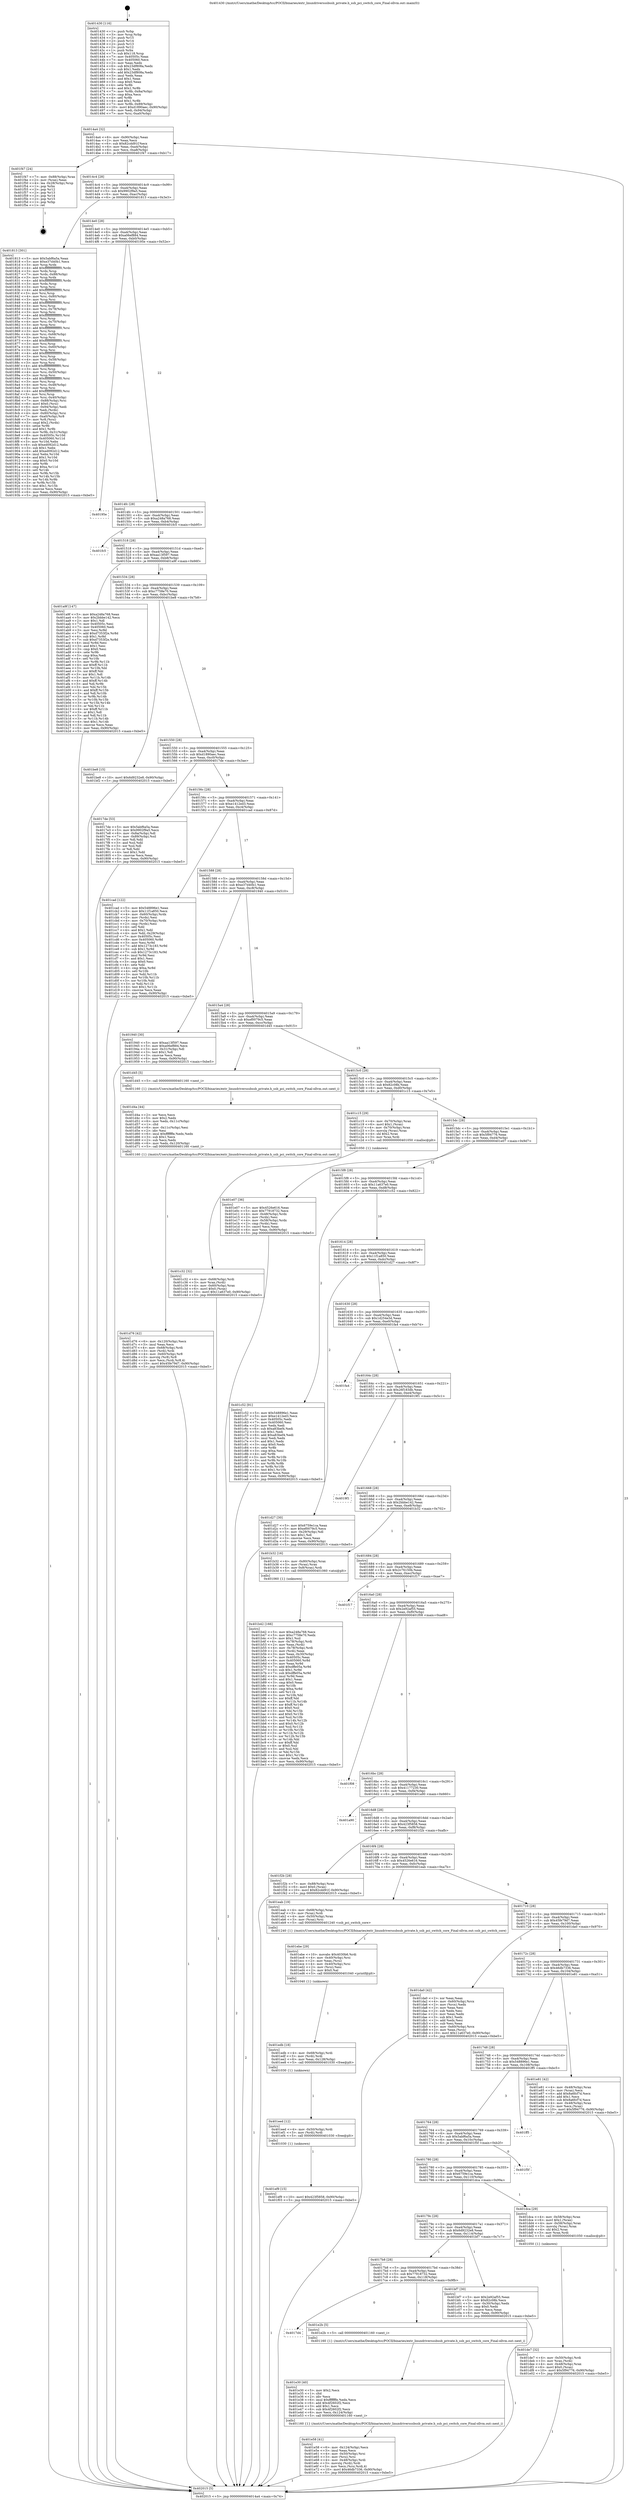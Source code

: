 digraph "0x401430" {
  label = "0x401430 (/mnt/c/Users/mathe/Desktop/tcc/POCII/binaries/extr_linuxdriversssbssb_private.h_ssb_pci_switch_core_Final-ollvm.out::main(0))"
  labelloc = "t"
  node[shape=record]

  Entry [label="",width=0.3,height=0.3,shape=circle,fillcolor=black,style=filled]
  "0x4014a4" [label="{
     0x4014a4 [32]\l
     | [instrs]\l
     &nbsp;&nbsp;0x4014a4 \<+6\>: mov -0x90(%rbp),%eax\l
     &nbsp;&nbsp;0x4014aa \<+2\>: mov %eax,%ecx\l
     &nbsp;&nbsp;0x4014ac \<+6\>: sub $0x82cdd91f,%ecx\l
     &nbsp;&nbsp;0x4014b2 \<+6\>: mov %eax,-0xa4(%rbp)\l
     &nbsp;&nbsp;0x4014b8 \<+6\>: mov %ecx,-0xa8(%rbp)\l
     &nbsp;&nbsp;0x4014be \<+6\>: je 0000000000401f47 \<main+0xb17\>\l
  }"]
  "0x401f47" [label="{
     0x401f47 [24]\l
     | [instrs]\l
     &nbsp;&nbsp;0x401f47 \<+7\>: mov -0x88(%rbp),%rax\l
     &nbsp;&nbsp;0x401f4e \<+2\>: mov (%rax),%eax\l
     &nbsp;&nbsp;0x401f50 \<+4\>: lea -0x28(%rbp),%rsp\l
     &nbsp;&nbsp;0x401f54 \<+1\>: pop %rbx\l
     &nbsp;&nbsp;0x401f55 \<+2\>: pop %r12\l
     &nbsp;&nbsp;0x401f57 \<+2\>: pop %r13\l
     &nbsp;&nbsp;0x401f59 \<+2\>: pop %r14\l
     &nbsp;&nbsp;0x401f5b \<+2\>: pop %r15\l
     &nbsp;&nbsp;0x401f5d \<+1\>: pop %rbp\l
     &nbsp;&nbsp;0x401f5e \<+1\>: ret\l
  }"]
  "0x4014c4" [label="{
     0x4014c4 [28]\l
     | [instrs]\l
     &nbsp;&nbsp;0x4014c4 \<+5\>: jmp 00000000004014c9 \<main+0x99\>\l
     &nbsp;&nbsp;0x4014c9 \<+6\>: mov -0xa4(%rbp),%eax\l
     &nbsp;&nbsp;0x4014cf \<+5\>: sub $0x9902f9a5,%eax\l
     &nbsp;&nbsp;0x4014d4 \<+6\>: mov %eax,-0xac(%rbp)\l
     &nbsp;&nbsp;0x4014da \<+6\>: je 0000000000401813 \<main+0x3e3\>\l
  }"]
  Exit [label="",width=0.3,height=0.3,shape=circle,fillcolor=black,style=filled,peripheries=2]
  "0x401813" [label="{
     0x401813 [301]\l
     | [instrs]\l
     &nbsp;&nbsp;0x401813 \<+5\>: mov $0x5abf6a5a,%eax\l
     &nbsp;&nbsp;0x401818 \<+5\>: mov $0xe37d40b1,%ecx\l
     &nbsp;&nbsp;0x40181d \<+3\>: mov %rsp,%rdx\l
     &nbsp;&nbsp;0x401820 \<+4\>: add $0xfffffffffffffff0,%rdx\l
     &nbsp;&nbsp;0x401824 \<+3\>: mov %rdx,%rsp\l
     &nbsp;&nbsp;0x401827 \<+7\>: mov %rdx,-0x88(%rbp)\l
     &nbsp;&nbsp;0x40182e \<+3\>: mov %rsp,%rdx\l
     &nbsp;&nbsp;0x401831 \<+4\>: add $0xfffffffffffffff0,%rdx\l
     &nbsp;&nbsp;0x401835 \<+3\>: mov %rdx,%rsp\l
     &nbsp;&nbsp;0x401838 \<+3\>: mov %rsp,%rsi\l
     &nbsp;&nbsp;0x40183b \<+4\>: add $0xfffffffffffffff0,%rsi\l
     &nbsp;&nbsp;0x40183f \<+3\>: mov %rsi,%rsp\l
     &nbsp;&nbsp;0x401842 \<+4\>: mov %rsi,-0x80(%rbp)\l
     &nbsp;&nbsp;0x401846 \<+3\>: mov %rsp,%rsi\l
     &nbsp;&nbsp;0x401849 \<+4\>: add $0xfffffffffffffff0,%rsi\l
     &nbsp;&nbsp;0x40184d \<+3\>: mov %rsi,%rsp\l
     &nbsp;&nbsp;0x401850 \<+4\>: mov %rsi,-0x78(%rbp)\l
     &nbsp;&nbsp;0x401854 \<+3\>: mov %rsp,%rsi\l
     &nbsp;&nbsp;0x401857 \<+4\>: add $0xfffffffffffffff0,%rsi\l
     &nbsp;&nbsp;0x40185b \<+3\>: mov %rsi,%rsp\l
     &nbsp;&nbsp;0x40185e \<+4\>: mov %rsi,-0x70(%rbp)\l
     &nbsp;&nbsp;0x401862 \<+3\>: mov %rsp,%rsi\l
     &nbsp;&nbsp;0x401865 \<+4\>: add $0xfffffffffffffff0,%rsi\l
     &nbsp;&nbsp;0x401869 \<+3\>: mov %rsi,%rsp\l
     &nbsp;&nbsp;0x40186c \<+4\>: mov %rsi,-0x68(%rbp)\l
     &nbsp;&nbsp;0x401870 \<+3\>: mov %rsp,%rsi\l
     &nbsp;&nbsp;0x401873 \<+4\>: add $0xfffffffffffffff0,%rsi\l
     &nbsp;&nbsp;0x401877 \<+3\>: mov %rsi,%rsp\l
     &nbsp;&nbsp;0x40187a \<+4\>: mov %rsi,-0x60(%rbp)\l
     &nbsp;&nbsp;0x40187e \<+3\>: mov %rsp,%rsi\l
     &nbsp;&nbsp;0x401881 \<+4\>: add $0xfffffffffffffff0,%rsi\l
     &nbsp;&nbsp;0x401885 \<+3\>: mov %rsi,%rsp\l
     &nbsp;&nbsp;0x401888 \<+4\>: mov %rsi,-0x58(%rbp)\l
     &nbsp;&nbsp;0x40188c \<+3\>: mov %rsp,%rsi\l
     &nbsp;&nbsp;0x40188f \<+4\>: add $0xfffffffffffffff0,%rsi\l
     &nbsp;&nbsp;0x401893 \<+3\>: mov %rsi,%rsp\l
     &nbsp;&nbsp;0x401896 \<+4\>: mov %rsi,-0x50(%rbp)\l
     &nbsp;&nbsp;0x40189a \<+3\>: mov %rsp,%rsi\l
     &nbsp;&nbsp;0x40189d \<+4\>: add $0xfffffffffffffff0,%rsi\l
     &nbsp;&nbsp;0x4018a1 \<+3\>: mov %rsi,%rsp\l
     &nbsp;&nbsp;0x4018a4 \<+4\>: mov %rsi,-0x48(%rbp)\l
     &nbsp;&nbsp;0x4018a8 \<+3\>: mov %rsp,%rsi\l
     &nbsp;&nbsp;0x4018ab \<+4\>: add $0xfffffffffffffff0,%rsi\l
     &nbsp;&nbsp;0x4018af \<+3\>: mov %rsi,%rsp\l
     &nbsp;&nbsp;0x4018b2 \<+4\>: mov %rsi,-0x40(%rbp)\l
     &nbsp;&nbsp;0x4018b6 \<+7\>: mov -0x88(%rbp),%rsi\l
     &nbsp;&nbsp;0x4018bd \<+6\>: movl $0x0,(%rsi)\l
     &nbsp;&nbsp;0x4018c3 \<+6\>: mov -0x94(%rbp),%edi\l
     &nbsp;&nbsp;0x4018c9 \<+2\>: mov %edi,(%rdx)\l
     &nbsp;&nbsp;0x4018cb \<+4\>: mov -0x80(%rbp),%rsi\l
     &nbsp;&nbsp;0x4018cf \<+7\>: mov -0xa0(%rbp),%r8\l
     &nbsp;&nbsp;0x4018d6 \<+3\>: mov %r8,(%rsi)\l
     &nbsp;&nbsp;0x4018d9 \<+3\>: cmpl $0x2,(%rdx)\l
     &nbsp;&nbsp;0x4018dc \<+4\>: setne %r9b\l
     &nbsp;&nbsp;0x4018e0 \<+4\>: and $0x1,%r9b\l
     &nbsp;&nbsp;0x4018e4 \<+4\>: mov %r9b,-0x31(%rbp)\l
     &nbsp;&nbsp;0x4018e8 \<+8\>: mov 0x40505c,%r10d\l
     &nbsp;&nbsp;0x4018f0 \<+8\>: mov 0x405060,%r11d\l
     &nbsp;&nbsp;0x4018f8 \<+3\>: mov %r10d,%ebx\l
     &nbsp;&nbsp;0x4018fb \<+6\>: sub $0xed092d12,%ebx\l
     &nbsp;&nbsp;0x401901 \<+3\>: sub $0x1,%ebx\l
     &nbsp;&nbsp;0x401904 \<+6\>: add $0xed092d12,%ebx\l
     &nbsp;&nbsp;0x40190a \<+4\>: imul %ebx,%r10d\l
     &nbsp;&nbsp;0x40190e \<+4\>: and $0x1,%r10d\l
     &nbsp;&nbsp;0x401912 \<+4\>: cmp $0x0,%r10d\l
     &nbsp;&nbsp;0x401916 \<+4\>: sete %r9b\l
     &nbsp;&nbsp;0x40191a \<+4\>: cmp $0xa,%r11d\l
     &nbsp;&nbsp;0x40191e \<+4\>: setl %r14b\l
     &nbsp;&nbsp;0x401922 \<+3\>: mov %r9b,%r15b\l
     &nbsp;&nbsp;0x401925 \<+3\>: and %r14b,%r15b\l
     &nbsp;&nbsp;0x401928 \<+3\>: xor %r14b,%r9b\l
     &nbsp;&nbsp;0x40192b \<+3\>: or %r9b,%r15b\l
     &nbsp;&nbsp;0x40192e \<+4\>: test $0x1,%r15b\l
     &nbsp;&nbsp;0x401932 \<+3\>: cmovne %ecx,%eax\l
     &nbsp;&nbsp;0x401935 \<+6\>: mov %eax,-0x90(%rbp)\l
     &nbsp;&nbsp;0x40193b \<+5\>: jmp 0000000000402015 \<main+0xbe5\>\l
  }"]
  "0x4014e0" [label="{
     0x4014e0 [28]\l
     | [instrs]\l
     &nbsp;&nbsp;0x4014e0 \<+5\>: jmp 00000000004014e5 \<main+0xb5\>\l
     &nbsp;&nbsp;0x4014e5 \<+6\>: mov -0xa4(%rbp),%eax\l
     &nbsp;&nbsp;0x4014eb \<+5\>: sub $0xa06ef884,%eax\l
     &nbsp;&nbsp;0x4014f0 \<+6\>: mov %eax,-0xb0(%rbp)\l
     &nbsp;&nbsp;0x4014f6 \<+6\>: je 000000000040195e \<main+0x52e\>\l
  }"]
  "0x401ef9" [label="{
     0x401ef9 [15]\l
     | [instrs]\l
     &nbsp;&nbsp;0x401ef9 \<+10\>: movl $0x423f5858,-0x90(%rbp)\l
     &nbsp;&nbsp;0x401f03 \<+5\>: jmp 0000000000402015 \<main+0xbe5\>\l
  }"]
  "0x40195e" [label="{
     0x40195e\l
  }", style=dashed]
  "0x4014fc" [label="{
     0x4014fc [28]\l
     | [instrs]\l
     &nbsp;&nbsp;0x4014fc \<+5\>: jmp 0000000000401501 \<main+0xd1\>\l
     &nbsp;&nbsp;0x401501 \<+6\>: mov -0xa4(%rbp),%eax\l
     &nbsp;&nbsp;0x401507 \<+5\>: sub $0xa248a768,%eax\l
     &nbsp;&nbsp;0x40150c \<+6\>: mov %eax,-0xb4(%rbp)\l
     &nbsp;&nbsp;0x401512 \<+6\>: je 0000000000401fc5 \<main+0xb95\>\l
  }"]
  "0x401eed" [label="{
     0x401eed [12]\l
     | [instrs]\l
     &nbsp;&nbsp;0x401eed \<+4\>: mov -0x50(%rbp),%rdi\l
     &nbsp;&nbsp;0x401ef1 \<+3\>: mov (%rdi),%rdi\l
     &nbsp;&nbsp;0x401ef4 \<+5\>: call 0000000000401030 \<free@plt\>\l
     | [calls]\l
     &nbsp;&nbsp;0x401030 \{1\} (unknown)\l
  }"]
  "0x401fc5" [label="{
     0x401fc5\l
  }", style=dashed]
  "0x401518" [label="{
     0x401518 [28]\l
     | [instrs]\l
     &nbsp;&nbsp;0x401518 \<+5\>: jmp 000000000040151d \<main+0xed\>\l
     &nbsp;&nbsp;0x40151d \<+6\>: mov -0xa4(%rbp),%eax\l
     &nbsp;&nbsp;0x401523 \<+5\>: sub $0xaa13f597,%eax\l
     &nbsp;&nbsp;0x401528 \<+6\>: mov %eax,-0xb8(%rbp)\l
     &nbsp;&nbsp;0x40152e \<+6\>: je 0000000000401a9f \<main+0x66f\>\l
  }"]
  "0x401edb" [label="{
     0x401edb [18]\l
     | [instrs]\l
     &nbsp;&nbsp;0x401edb \<+4\>: mov -0x68(%rbp),%rdi\l
     &nbsp;&nbsp;0x401edf \<+3\>: mov (%rdi),%rdi\l
     &nbsp;&nbsp;0x401ee2 \<+6\>: mov %eax,-0x128(%rbp)\l
     &nbsp;&nbsp;0x401ee8 \<+5\>: call 0000000000401030 \<free@plt\>\l
     | [calls]\l
     &nbsp;&nbsp;0x401030 \{1\} (unknown)\l
  }"]
  "0x401a9f" [label="{
     0x401a9f [147]\l
     | [instrs]\l
     &nbsp;&nbsp;0x401a9f \<+5\>: mov $0xa248a768,%eax\l
     &nbsp;&nbsp;0x401aa4 \<+5\>: mov $0x2bbbe142,%ecx\l
     &nbsp;&nbsp;0x401aa9 \<+2\>: mov $0x1,%dl\l
     &nbsp;&nbsp;0x401aab \<+7\>: mov 0x40505c,%esi\l
     &nbsp;&nbsp;0x401ab2 \<+7\>: mov 0x405060,%edi\l
     &nbsp;&nbsp;0x401ab9 \<+3\>: mov %esi,%r8d\l
     &nbsp;&nbsp;0x401abc \<+7\>: add $0xd7353f2e,%r8d\l
     &nbsp;&nbsp;0x401ac3 \<+4\>: sub $0x1,%r8d\l
     &nbsp;&nbsp;0x401ac7 \<+7\>: sub $0xd7353f2e,%r8d\l
     &nbsp;&nbsp;0x401ace \<+4\>: imul %r8d,%esi\l
     &nbsp;&nbsp;0x401ad2 \<+3\>: and $0x1,%esi\l
     &nbsp;&nbsp;0x401ad5 \<+3\>: cmp $0x0,%esi\l
     &nbsp;&nbsp;0x401ad8 \<+4\>: sete %r9b\l
     &nbsp;&nbsp;0x401adc \<+3\>: cmp $0xa,%edi\l
     &nbsp;&nbsp;0x401adf \<+4\>: setl %r10b\l
     &nbsp;&nbsp;0x401ae3 \<+3\>: mov %r9b,%r11b\l
     &nbsp;&nbsp;0x401ae6 \<+4\>: xor $0xff,%r11b\l
     &nbsp;&nbsp;0x401aea \<+3\>: mov %r10b,%bl\l
     &nbsp;&nbsp;0x401aed \<+3\>: xor $0xff,%bl\l
     &nbsp;&nbsp;0x401af0 \<+3\>: xor $0x1,%dl\l
     &nbsp;&nbsp;0x401af3 \<+3\>: mov %r11b,%r14b\l
     &nbsp;&nbsp;0x401af6 \<+4\>: and $0xff,%r14b\l
     &nbsp;&nbsp;0x401afa \<+3\>: and %dl,%r9b\l
     &nbsp;&nbsp;0x401afd \<+3\>: mov %bl,%r15b\l
     &nbsp;&nbsp;0x401b00 \<+4\>: and $0xff,%r15b\l
     &nbsp;&nbsp;0x401b04 \<+3\>: and %dl,%r10b\l
     &nbsp;&nbsp;0x401b07 \<+3\>: or %r9b,%r14b\l
     &nbsp;&nbsp;0x401b0a \<+3\>: or %r10b,%r15b\l
     &nbsp;&nbsp;0x401b0d \<+3\>: xor %r15b,%r14b\l
     &nbsp;&nbsp;0x401b10 \<+3\>: or %bl,%r11b\l
     &nbsp;&nbsp;0x401b13 \<+4\>: xor $0xff,%r11b\l
     &nbsp;&nbsp;0x401b17 \<+3\>: or $0x1,%dl\l
     &nbsp;&nbsp;0x401b1a \<+3\>: and %dl,%r11b\l
     &nbsp;&nbsp;0x401b1d \<+3\>: or %r11b,%r14b\l
     &nbsp;&nbsp;0x401b20 \<+4\>: test $0x1,%r14b\l
     &nbsp;&nbsp;0x401b24 \<+3\>: cmovne %ecx,%eax\l
     &nbsp;&nbsp;0x401b27 \<+6\>: mov %eax,-0x90(%rbp)\l
     &nbsp;&nbsp;0x401b2d \<+5\>: jmp 0000000000402015 \<main+0xbe5\>\l
  }"]
  "0x401534" [label="{
     0x401534 [28]\l
     | [instrs]\l
     &nbsp;&nbsp;0x401534 \<+5\>: jmp 0000000000401539 \<main+0x109\>\l
     &nbsp;&nbsp;0x401539 \<+6\>: mov -0xa4(%rbp),%eax\l
     &nbsp;&nbsp;0x40153f \<+5\>: sub $0xc7758e70,%eax\l
     &nbsp;&nbsp;0x401544 \<+6\>: mov %eax,-0xbc(%rbp)\l
     &nbsp;&nbsp;0x40154a \<+6\>: je 0000000000401be8 \<main+0x7b8\>\l
  }"]
  "0x401ebe" [label="{
     0x401ebe [29]\l
     | [instrs]\l
     &nbsp;&nbsp;0x401ebe \<+10\>: movabs $0x4030b6,%rdi\l
     &nbsp;&nbsp;0x401ec8 \<+4\>: mov -0x40(%rbp),%rsi\l
     &nbsp;&nbsp;0x401ecc \<+2\>: mov %eax,(%rsi)\l
     &nbsp;&nbsp;0x401ece \<+4\>: mov -0x40(%rbp),%rsi\l
     &nbsp;&nbsp;0x401ed2 \<+2\>: mov (%rsi),%esi\l
     &nbsp;&nbsp;0x401ed4 \<+2\>: mov $0x0,%al\l
     &nbsp;&nbsp;0x401ed6 \<+5\>: call 0000000000401040 \<printf@plt\>\l
     | [calls]\l
     &nbsp;&nbsp;0x401040 \{1\} (unknown)\l
  }"]
  "0x401be8" [label="{
     0x401be8 [15]\l
     | [instrs]\l
     &nbsp;&nbsp;0x401be8 \<+10\>: movl $0x6d9232e8,-0x90(%rbp)\l
     &nbsp;&nbsp;0x401bf2 \<+5\>: jmp 0000000000402015 \<main+0xbe5\>\l
  }"]
  "0x401550" [label="{
     0x401550 [28]\l
     | [instrs]\l
     &nbsp;&nbsp;0x401550 \<+5\>: jmp 0000000000401555 \<main+0x125\>\l
     &nbsp;&nbsp;0x401555 \<+6\>: mov -0xa4(%rbp),%eax\l
     &nbsp;&nbsp;0x40155b \<+5\>: sub $0xd1890aec,%eax\l
     &nbsp;&nbsp;0x401560 \<+6\>: mov %eax,-0xc0(%rbp)\l
     &nbsp;&nbsp;0x401566 \<+6\>: je 00000000004017de \<main+0x3ae\>\l
  }"]
  "0x401e58" [label="{
     0x401e58 [41]\l
     | [instrs]\l
     &nbsp;&nbsp;0x401e58 \<+6\>: mov -0x124(%rbp),%ecx\l
     &nbsp;&nbsp;0x401e5e \<+3\>: imul %eax,%ecx\l
     &nbsp;&nbsp;0x401e61 \<+4\>: mov -0x50(%rbp),%rsi\l
     &nbsp;&nbsp;0x401e65 \<+3\>: mov (%rsi),%rsi\l
     &nbsp;&nbsp;0x401e68 \<+4\>: mov -0x48(%rbp),%rdi\l
     &nbsp;&nbsp;0x401e6c \<+3\>: movslq (%rdi),%rdi\l
     &nbsp;&nbsp;0x401e6f \<+3\>: mov %ecx,(%rsi,%rdi,4)\l
     &nbsp;&nbsp;0x401e72 \<+10\>: movl $0x46db7336,-0x90(%rbp)\l
     &nbsp;&nbsp;0x401e7c \<+5\>: jmp 0000000000402015 \<main+0xbe5\>\l
  }"]
  "0x4017de" [label="{
     0x4017de [53]\l
     | [instrs]\l
     &nbsp;&nbsp;0x4017de \<+5\>: mov $0x5abf6a5a,%eax\l
     &nbsp;&nbsp;0x4017e3 \<+5\>: mov $0x9902f9a5,%ecx\l
     &nbsp;&nbsp;0x4017e8 \<+6\>: mov -0x8a(%rbp),%dl\l
     &nbsp;&nbsp;0x4017ee \<+7\>: mov -0x89(%rbp),%sil\l
     &nbsp;&nbsp;0x4017f5 \<+3\>: mov %dl,%dil\l
     &nbsp;&nbsp;0x4017f8 \<+3\>: and %sil,%dil\l
     &nbsp;&nbsp;0x4017fb \<+3\>: xor %sil,%dl\l
     &nbsp;&nbsp;0x4017fe \<+3\>: or %dl,%dil\l
     &nbsp;&nbsp;0x401801 \<+4\>: test $0x1,%dil\l
     &nbsp;&nbsp;0x401805 \<+3\>: cmovne %ecx,%eax\l
     &nbsp;&nbsp;0x401808 \<+6\>: mov %eax,-0x90(%rbp)\l
     &nbsp;&nbsp;0x40180e \<+5\>: jmp 0000000000402015 \<main+0xbe5\>\l
  }"]
  "0x40156c" [label="{
     0x40156c [28]\l
     | [instrs]\l
     &nbsp;&nbsp;0x40156c \<+5\>: jmp 0000000000401571 \<main+0x141\>\l
     &nbsp;&nbsp;0x401571 \<+6\>: mov -0xa4(%rbp),%eax\l
     &nbsp;&nbsp;0x401577 \<+5\>: sub $0xe1412ed3,%eax\l
     &nbsp;&nbsp;0x40157c \<+6\>: mov %eax,-0xc4(%rbp)\l
     &nbsp;&nbsp;0x401582 \<+6\>: je 0000000000401cad \<main+0x87d\>\l
  }"]
  "0x402015" [label="{
     0x402015 [5]\l
     | [instrs]\l
     &nbsp;&nbsp;0x402015 \<+5\>: jmp 00000000004014a4 \<main+0x74\>\l
  }"]
  "0x401430" [label="{
     0x401430 [116]\l
     | [instrs]\l
     &nbsp;&nbsp;0x401430 \<+1\>: push %rbp\l
     &nbsp;&nbsp;0x401431 \<+3\>: mov %rsp,%rbp\l
     &nbsp;&nbsp;0x401434 \<+2\>: push %r15\l
     &nbsp;&nbsp;0x401436 \<+2\>: push %r14\l
     &nbsp;&nbsp;0x401438 \<+2\>: push %r13\l
     &nbsp;&nbsp;0x40143a \<+2\>: push %r12\l
     &nbsp;&nbsp;0x40143c \<+1\>: push %rbx\l
     &nbsp;&nbsp;0x40143d \<+7\>: sub $0x118,%rsp\l
     &nbsp;&nbsp;0x401444 \<+7\>: mov 0x40505c,%eax\l
     &nbsp;&nbsp;0x40144b \<+7\>: mov 0x405060,%ecx\l
     &nbsp;&nbsp;0x401452 \<+2\>: mov %eax,%edx\l
     &nbsp;&nbsp;0x401454 \<+6\>: sub $0x23df808a,%edx\l
     &nbsp;&nbsp;0x40145a \<+3\>: sub $0x1,%edx\l
     &nbsp;&nbsp;0x40145d \<+6\>: add $0x23df808a,%edx\l
     &nbsp;&nbsp;0x401463 \<+3\>: imul %edx,%eax\l
     &nbsp;&nbsp;0x401466 \<+3\>: and $0x1,%eax\l
     &nbsp;&nbsp;0x401469 \<+3\>: cmp $0x0,%eax\l
     &nbsp;&nbsp;0x40146c \<+4\>: sete %r8b\l
     &nbsp;&nbsp;0x401470 \<+4\>: and $0x1,%r8b\l
     &nbsp;&nbsp;0x401474 \<+7\>: mov %r8b,-0x8a(%rbp)\l
     &nbsp;&nbsp;0x40147b \<+3\>: cmp $0xa,%ecx\l
     &nbsp;&nbsp;0x40147e \<+4\>: setl %r8b\l
     &nbsp;&nbsp;0x401482 \<+4\>: and $0x1,%r8b\l
     &nbsp;&nbsp;0x401486 \<+7\>: mov %r8b,-0x89(%rbp)\l
     &nbsp;&nbsp;0x40148d \<+10\>: movl $0xd1890aec,-0x90(%rbp)\l
     &nbsp;&nbsp;0x401497 \<+6\>: mov %edi,-0x94(%rbp)\l
     &nbsp;&nbsp;0x40149d \<+7\>: mov %rsi,-0xa0(%rbp)\l
  }"]
  "0x401e30" [label="{
     0x401e30 [40]\l
     | [instrs]\l
     &nbsp;&nbsp;0x401e30 \<+5\>: mov $0x2,%ecx\l
     &nbsp;&nbsp;0x401e35 \<+1\>: cltd\l
     &nbsp;&nbsp;0x401e36 \<+2\>: idiv %ecx\l
     &nbsp;&nbsp;0x401e38 \<+6\>: imul $0xfffffffe,%edx,%ecx\l
     &nbsp;&nbsp;0x401e3e \<+6\>: add $0x4f2602f2,%ecx\l
     &nbsp;&nbsp;0x401e44 \<+3\>: add $0x1,%ecx\l
     &nbsp;&nbsp;0x401e47 \<+6\>: sub $0x4f2602f2,%ecx\l
     &nbsp;&nbsp;0x401e4d \<+6\>: mov %ecx,-0x124(%rbp)\l
     &nbsp;&nbsp;0x401e53 \<+5\>: call 0000000000401160 \<next_i\>\l
     | [calls]\l
     &nbsp;&nbsp;0x401160 \{1\} (/mnt/c/Users/mathe/Desktop/tcc/POCII/binaries/extr_linuxdriversssbssb_private.h_ssb_pci_switch_core_Final-ollvm.out::next_i)\l
  }"]
  "0x4017d4" [label="{
     0x4017d4\l
  }", style=dashed]
  "0x401cad" [label="{
     0x401cad [122]\l
     | [instrs]\l
     &nbsp;&nbsp;0x401cad \<+5\>: mov $0x548896e1,%eax\l
     &nbsp;&nbsp;0x401cb2 \<+5\>: mov $0x11f1a850,%ecx\l
     &nbsp;&nbsp;0x401cb7 \<+4\>: mov -0x60(%rbp),%rdx\l
     &nbsp;&nbsp;0x401cbb \<+2\>: mov (%rdx),%esi\l
     &nbsp;&nbsp;0x401cbd \<+4\>: mov -0x70(%rbp),%rdx\l
     &nbsp;&nbsp;0x401cc1 \<+2\>: cmp (%rdx),%esi\l
     &nbsp;&nbsp;0x401cc3 \<+4\>: setl %dil\l
     &nbsp;&nbsp;0x401cc7 \<+4\>: and $0x1,%dil\l
     &nbsp;&nbsp;0x401ccb \<+4\>: mov %dil,-0x29(%rbp)\l
     &nbsp;&nbsp;0x401ccf \<+7\>: mov 0x40505c,%esi\l
     &nbsp;&nbsp;0x401cd6 \<+8\>: mov 0x405060,%r8d\l
     &nbsp;&nbsp;0x401cde \<+3\>: mov %esi,%r9d\l
     &nbsp;&nbsp;0x401ce1 \<+7\>: add $0x1273c183,%r9d\l
     &nbsp;&nbsp;0x401ce8 \<+4\>: sub $0x1,%r9d\l
     &nbsp;&nbsp;0x401cec \<+7\>: sub $0x1273c183,%r9d\l
     &nbsp;&nbsp;0x401cf3 \<+4\>: imul %r9d,%esi\l
     &nbsp;&nbsp;0x401cf7 \<+3\>: and $0x1,%esi\l
     &nbsp;&nbsp;0x401cfa \<+3\>: cmp $0x0,%esi\l
     &nbsp;&nbsp;0x401cfd \<+4\>: sete %dil\l
     &nbsp;&nbsp;0x401d01 \<+4\>: cmp $0xa,%r8d\l
     &nbsp;&nbsp;0x401d05 \<+4\>: setl %r10b\l
     &nbsp;&nbsp;0x401d09 \<+3\>: mov %dil,%r11b\l
     &nbsp;&nbsp;0x401d0c \<+3\>: and %r10b,%r11b\l
     &nbsp;&nbsp;0x401d0f \<+3\>: xor %r10b,%dil\l
     &nbsp;&nbsp;0x401d12 \<+3\>: or %dil,%r11b\l
     &nbsp;&nbsp;0x401d15 \<+4\>: test $0x1,%r11b\l
     &nbsp;&nbsp;0x401d19 \<+3\>: cmovne %ecx,%eax\l
     &nbsp;&nbsp;0x401d1c \<+6\>: mov %eax,-0x90(%rbp)\l
     &nbsp;&nbsp;0x401d22 \<+5\>: jmp 0000000000402015 \<main+0xbe5\>\l
  }"]
  "0x401588" [label="{
     0x401588 [28]\l
     | [instrs]\l
     &nbsp;&nbsp;0x401588 \<+5\>: jmp 000000000040158d \<main+0x15d\>\l
     &nbsp;&nbsp;0x40158d \<+6\>: mov -0xa4(%rbp),%eax\l
     &nbsp;&nbsp;0x401593 \<+5\>: sub $0xe37d40b1,%eax\l
     &nbsp;&nbsp;0x401598 \<+6\>: mov %eax,-0xc8(%rbp)\l
     &nbsp;&nbsp;0x40159e \<+6\>: je 0000000000401940 \<main+0x510\>\l
  }"]
  "0x401e2b" [label="{
     0x401e2b [5]\l
     | [instrs]\l
     &nbsp;&nbsp;0x401e2b \<+5\>: call 0000000000401160 \<next_i\>\l
     | [calls]\l
     &nbsp;&nbsp;0x401160 \{1\} (/mnt/c/Users/mathe/Desktop/tcc/POCII/binaries/extr_linuxdriversssbssb_private.h_ssb_pci_switch_core_Final-ollvm.out::next_i)\l
  }"]
  "0x401940" [label="{
     0x401940 [30]\l
     | [instrs]\l
     &nbsp;&nbsp;0x401940 \<+5\>: mov $0xaa13f597,%eax\l
     &nbsp;&nbsp;0x401945 \<+5\>: mov $0xa06ef884,%ecx\l
     &nbsp;&nbsp;0x40194a \<+3\>: mov -0x31(%rbp),%dl\l
     &nbsp;&nbsp;0x40194d \<+3\>: test $0x1,%dl\l
     &nbsp;&nbsp;0x401950 \<+3\>: cmovne %ecx,%eax\l
     &nbsp;&nbsp;0x401953 \<+6\>: mov %eax,-0x90(%rbp)\l
     &nbsp;&nbsp;0x401959 \<+5\>: jmp 0000000000402015 \<main+0xbe5\>\l
  }"]
  "0x4015a4" [label="{
     0x4015a4 [28]\l
     | [instrs]\l
     &nbsp;&nbsp;0x4015a4 \<+5\>: jmp 00000000004015a9 \<main+0x179\>\l
     &nbsp;&nbsp;0x4015a9 \<+6\>: mov -0xa4(%rbp),%eax\l
     &nbsp;&nbsp;0x4015af \<+5\>: sub $0xef0079c5,%eax\l
     &nbsp;&nbsp;0x4015b4 \<+6\>: mov %eax,-0xcc(%rbp)\l
     &nbsp;&nbsp;0x4015ba \<+6\>: je 0000000000401d45 \<main+0x915\>\l
  }"]
  "0x401de7" [label="{
     0x401de7 [32]\l
     | [instrs]\l
     &nbsp;&nbsp;0x401de7 \<+4\>: mov -0x50(%rbp),%rdi\l
     &nbsp;&nbsp;0x401deb \<+3\>: mov %rax,(%rdi)\l
     &nbsp;&nbsp;0x401dee \<+4\>: mov -0x48(%rbp),%rax\l
     &nbsp;&nbsp;0x401df2 \<+6\>: movl $0x0,(%rax)\l
     &nbsp;&nbsp;0x401df8 \<+10\>: movl $0x5f94776,-0x90(%rbp)\l
     &nbsp;&nbsp;0x401e02 \<+5\>: jmp 0000000000402015 \<main+0xbe5\>\l
  }"]
  "0x401d45" [label="{
     0x401d45 [5]\l
     | [instrs]\l
     &nbsp;&nbsp;0x401d45 \<+5\>: call 0000000000401160 \<next_i\>\l
     | [calls]\l
     &nbsp;&nbsp;0x401160 \{1\} (/mnt/c/Users/mathe/Desktop/tcc/POCII/binaries/extr_linuxdriversssbssb_private.h_ssb_pci_switch_core_Final-ollvm.out::next_i)\l
  }"]
  "0x4015c0" [label="{
     0x4015c0 [28]\l
     | [instrs]\l
     &nbsp;&nbsp;0x4015c0 \<+5\>: jmp 00000000004015c5 \<main+0x195\>\l
     &nbsp;&nbsp;0x4015c5 \<+6\>: mov -0xa4(%rbp),%eax\l
     &nbsp;&nbsp;0x4015cb \<+5\>: sub $0x82c08b,%eax\l
     &nbsp;&nbsp;0x4015d0 \<+6\>: mov %eax,-0xd0(%rbp)\l
     &nbsp;&nbsp;0x4015d6 \<+6\>: je 0000000000401c15 \<main+0x7e5\>\l
  }"]
  "0x401d76" [label="{
     0x401d76 [42]\l
     | [instrs]\l
     &nbsp;&nbsp;0x401d76 \<+6\>: mov -0x120(%rbp),%ecx\l
     &nbsp;&nbsp;0x401d7c \<+3\>: imul %eax,%ecx\l
     &nbsp;&nbsp;0x401d7f \<+4\>: mov -0x68(%rbp),%rdi\l
     &nbsp;&nbsp;0x401d83 \<+3\>: mov (%rdi),%rdi\l
     &nbsp;&nbsp;0x401d86 \<+4\>: mov -0x60(%rbp),%r8\l
     &nbsp;&nbsp;0x401d8a \<+3\>: movslq (%r8),%r8\l
     &nbsp;&nbsp;0x401d8d \<+4\>: mov %ecx,(%rdi,%r8,4)\l
     &nbsp;&nbsp;0x401d91 \<+10\>: movl $0x45fe79d7,-0x90(%rbp)\l
     &nbsp;&nbsp;0x401d9b \<+5\>: jmp 0000000000402015 \<main+0xbe5\>\l
  }"]
  "0x401c15" [label="{
     0x401c15 [29]\l
     | [instrs]\l
     &nbsp;&nbsp;0x401c15 \<+4\>: mov -0x70(%rbp),%rax\l
     &nbsp;&nbsp;0x401c19 \<+6\>: movl $0x1,(%rax)\l
     &nbsp;&nbsp;0x401c1f \<+4\>: mov -0x70(%rbp),%rax\l
     &nbsp;&nbsp;0x401c23 \<+3\>: movslq (%rax),%rax\l
     &nbsp;&nbsp;0x401c26 \<+4\>: shl $0x2,%rax\l
     &nbsp;&nbsp;0x401c2a \<+3\>: mov %rax,%rdi\l
     &nbsp;&nbsp;0x401c2d \<+5\>: call 0000000000401050 \<malloc@plt\>\l
     | [calls]\l
     &nbsp;&nbsp;0x401050 \{1\} (unknown)\l
  }"]
  "0x4015dc" [label="{
     0x4015dc [28]\l
     | [instrs]\l
     &nbsp;&nbsp;0x4015dc \<+5\>: jmp 00000000004015e1 \<main+0x1b1\>\l
     &nbsp;&nbsp;0x4015e1 \<+6\>: mov -0xa4(%rbp),%eax\l
     &nbsp;&nbsp;0x4015e7 \<+5\>: sub $0x5f94776,%eax\l
     &nbsp;&nbsp;0x4015ec \<+6\>: mov %eax,-0xd4(%rbp)\l
     &nbsp;&nbsp;0x4015f2 \<+6\>: je 0000000000401e07 \<main+0x9d7\>\l
  }"]
  "0x401d4a" [label="{
     0x401d4a [44]\l
     | [instrs]\l
     &nbsp;&nbsp;0x401d4a \<+2\>: xor %ecx,%ecx\l
     &nbsp;&nbsp;0x401d4c \<+5\>: mov $0x2,%edx\l
     &nbsp;&nbsp;0x401d51 \<+6\>: mov %edx,-0x11c(%rbp)\l
     &nbsp;&nbsp;0x401d57 \<+1\>: cltd\l
     &nbsp;&nbsp;0x401d58 \<+6\>: mov -0x11c(%rbp),%esi\l
     &nbsp;&nbsp;0x401d5e \<+2\>: idiv %esi\l
     &nbsp;&nbsp;0x401d60 \<+6\>: imul $0xfffffffe,%edx,%edx\l
     &nbsp;&nbsp;0x401d66 \<+3\>: sub $0x1,%ecx\l
     &nbsp;&nbsp;0x401d69 \<+2\>: sub %ecx,%edx\l
     &nbsp;&nbsp;0x401d6b \<+6\>: mov %edx,-0x120(%rbp)\l
     &nbsp;&nbsp;0x401d71 \<+5\>: call 0000000000401160 \<next_i\>\l
     | [calls]\l
     &nbsp;&nbsp;0x401160 \{1\} (/mnt/c/Users/mathe/Desktop/tcc/POCII/binaries/extr_linuxdriversssbssb_private.h_ssb_pci_switch_core_Final-ollvm.out::next_i)\l
  }"]
  "0x401e07" [label="{
     0x401e07 [36]\l
     | [instrs]\l
     &nbsp;&nbsp;0x401e07 \<+5\>: mov $0x4526e616,%eax\l
     &nbsp;&nbsp;0x401e0c \<+5\>: mov $0x77918732,%ecx\l
     &nbsp;&nbsp;0x401e11 \<+4\>: mov -0x48(%rbp),%rdx\l
     &nbsp;&nbsp;0x401e15 \<+2\>: mov (%rdx),%esi\l
     &nbsp;&nbsp;0x401e17 \<+4\>: mov -0x58(%rbp),%rdx\l
     &nbsp;&nbsp;0x401e1b \<+2\>: cmp (%rdx),%esi\l
     &nbsp;&nbsp;0x401e1d \<+3\>: cmovl %ecx,%eax\l
     &nbsp;&nbsp;0x401e20 \<+6\>: mov %eax,-0x90(%rbp)\l
     &nbsp;&nbsp;0x401e26 \<+5\>: jmp 0000000000402015 \<main+0xbe5\>\l
  }"]
  "0x4015f8" [label="{
     0x4015f8 [28]\l
     | [instrs]\l
     &nbsp;&nbsp;0x4015f8 \<+5\>: jmp 00000000004015fd \<main+0x1cd\>\l
     &nbsp;&nbsp;0x4015fd \<+6\>: mov -0xa4(%rbp),%eax\l
     &nbsp;&nbsp;0x401603 \<+5\>: sub $0x11a637e0,%eax\l
     &nbsp;&nbsp;0x401608 \<+6\>: mov %eax,-0xd8(%rbp)\l
     &nbsp;&nbsp;0x40160e \<+6\>: je 0000000000401c52 \<main+0x822\>\l
  }"]
  "0x401c32" [label="{
     0x401c32 [32]\l
     | [instrs]\l
     &nbsp;&nbsp;0x401c32 \<+4\>: mov -0x68(%rbp),%rdi\l
     &nbsp;&nbsp;0x401c36 \<+3\>: mov %rax,(%rdi)\l
     &nbsp;&nbsp;0x401c39 \<+4\>: mov -0x60(%rbp),%rax\l
     &nbsp;&nbsp;0x401c3d \<+6\>: movl $0x0,(%rax)\l
     &nbsp;&nbsp;0x401c43 \<+10\>: movl $0x11a637e0,-0x90(%rbp)\l
     &nbsp;&nbsp;0x401c4d \<+5\>: jmp 0000000000402015 \<main+0xbe5\>\l
  }"]
  "0x401c52" [label="{
     0x401c52 [91]\l
     | [instrs]\l
     &nbsp;&nbsp;0x401c52 \<+5\>: mov $0x548896e1,%eax\l
     &nbsp;&nbsp;0x401c57 \<+5\>: mov $0xe1412ed3,%ecx\l
     &nbsp;&nbsp;0x401c5c \<+7\>: mov 0x40505c,%edx\l
     &nbsp;&nbsp;0x401c63 \<+7\>: mov 0x405060,%esi\l
     &nbsp;&nbsp;0x401c6a \<+2\>: mov %edx,%edi\l
     &nbsp;&nbsp;0x401c6c \<+6\>: sub $0xa83bef4,%edi\l
     &nbsp;&nbsp;0x401c72 \<+3\>: sub $0x1,%edi\l
     &nbsp;&nbsp;0x401c75 \<+6\>: add $0xa83bef4,%edi\l
     &nbsp;&nbsp;0x401c7b \<+3\>: imul %edi,%edx\l
     &nbsp;&nbsp;0x401c7e \<+3\>: and $0x1,%edx\l
     &nbsp;&nbsp;0x401c81 \<+3\>: cmp $0x0,%edx\l
     &nbsp;&nbsp;0x401c84 \<+4\>: sete %r8b\l
     &nbsp;&nbsp;0x401c88 \<+3\>: cmp $0xa,%esi\l
     &nbsp;&nbsp;0x401c8b \<+4\>: setl %r9b\l
     &nbsp;&nbsp;0x401c8f \<+3\>: mov %r8b,%r10b\l
     &nbsp;&nbsp;0x401c92 \<+3\>: and %r9b,%r10b\l
     &nbsp;&nbsp;0x401c95 \<+3\>: xor %r9b,%r8b\l
     &nbsp;&nbsp;0x401c98 \<+3\>: or %r8b,%r10b\l
     &nbsp;&nbsp;0x401c9b \<+4\>: test $0x1,%r10b\l
     &nbsp;&nbsp;0x401c9f \<+3\>: cmovne %ecx,%eax\l
     &nbsp;&nbsp;0x401ca2 \<+6\>: mov %eax,-0x90(%rbp)\l
     &nbsp;&nbsp;0x401ca8 \<+5\>: jmp 0000000000402015 \<main+0xbe5\>\l
  }"]
  "0x401614" [label="{
     0x401614 [28]\l
     | [instrs]\l
     &nbsp;&nbsp;0x401614 \<+5\>: jmp 0000000000401619 \<main+0x1e9\>\l
     &nbsp;&nbsp;0x401619 \<+6\>: mov -0xa4(%rbp),%eax\l
     &nbsp;&nbsp;0x40161f \<+5\>: sub $0x11f1a850,%eax\l
     &nbsp;&nbsp;0x401624 \<+6\>: mov %eax,-0xdc(%rbp)\l
     &nbsp;&nbsp;0x40162a \<+6\>: je 0000000000401d27 \<main+0x8f7\>\l
  }"]
  "0x4017b8" [label="{
     0x4017b8 [28]\l
     | [instrs]\l
     &nbsp;&nbsp;0x4017b8 \<+5\>: jmp 00000000004017bd \<main+0x38d\>\l
     &nbsp;&nbsp;0x4017bd \<+6\>: mov -0xa4(%rbp),%eax\l
     &nbsp;&nbsp;0x4017c3 \<+5\>: sub $0x77918732,%eax\l
     &nbsp;&nbsp;0x4017c8 \<+6\>: mov %eax,-0x118(%rbp)\l
     &nbsp;&nbsp;0x4017ce \<+6\>: je 0000000000401e2b \<main+0x9fb\>\l
  }"]
  "0x401d27" [label="{
     0x401d27 [30]\l
     | [instrs]\l
     &nbsp;&nbsp;0x401d27 \<+5\>: mov $0x6759e1ca,%eax\l
     &nbsp;&nbsp;0x401d2c \<+5\>: mov $0xef0079c5,%ecx\l
     &nbsp;&nbsp;0x401d31 \<+3\>: mov -0x29(%rbp),%dl\l
     &nbsp;&nbsp;0x401d34 \<+3\>: test $0x1,%dl\l
     &nbsp;&nbsp;0x401d37 \<+3\>: cmovne %ecx,%eax\l
     &nbsp;&nbsp;0x401d3a \<+6\>: mov %eax,-0x90(%rbp)\l
     &nbsp;&nbsp;0x401d40 \<+5\>: jmp 0000000000402015 \<main+0xbe5\>\l
  }"]
  "0x401630" [label="{
     0x401630 [28]\l
     | [instrs]\l
     &nbsp;&nbsp;0x401630 \<+5\>: jmp 0000000000401635 \<main+0x205\>\l
     &nbsp;&nbsp;0x401635 \<+6\>: mov -0xa4(%rbp),%eax\l
     &nbsp;&nbsp;0x40163b \<+5\>: sub $0x1d254e3d,%eax\l
     &nbsp;&nbsp;0x401640 \<+6\>: mov %eax,-0xe0(%rbp)\l
     &nbsp;&nbsp;0x401646 \<+6\>: je 0000000000401fa4 \<main+0xb74\>\l
  }"]
  "0x401bf7" [label="{
     0x401bf7 [30]\l
     | [instrs]\l
     &nbsp;&nbsp;0x401bf7 \<+5\>: mov $0x2e92af55,%eax\l
     &nbsp;&nbsp;0x401bfc \<+5\>: mov $0x82c08b,%ecx\l
     &nbsp;&nbsp;0x401c01 \<+3\>: mov -0x30(%rbp),%edx\l
     &nbsp;&nbsp;0x401c04 \<+3\>: cmp $0x0,%edx\l
     &nbsp;&nbsp;0x401c07 \<+3\>: cmove %ecx,%eax\l
     &nbsp;&nbsp;0x401c0a \<+6\>: mov %eax,-0x90(%rbp)\l
     &nbsp;&nbsp;0x401c10 \<+5\>: jmp 0000000000402015 \<main+0xbe5\>\l
  }"]
  "0x401fa4" [label="{
     0x401fa4\l
  }", style=dashed]
  "0x40164c" [label="{
     0x40164c [28]\l
     | [instrs]\l
     &nbsp;&nbsp;0x40164c \<+5\>: jmp 0000000000401651 \<main+0x221\>\l
     &nbsp;&nbsp;0x401651 \<+6\>: mov -0xa4(%rbp),%eax\l
     &nbsp;&nbsp;0x401657 \<+5\>: sub $0x26f183db,%eax\l
     &nbsp;&nbsp;0x40165c \<+6\>: mov %eax,-0xe4(%rbp)\l
     &nbsp;&nbsp;0x401662 \<+6\>: je 00000000004019f1 \<main+0x5c1\>\l
  }"]
  "0x40179c" [label="{
     0x40179c [28]\l
     | [instrs]\l
     &nbsp;&nbsp;0x40179c \<+5\>: jmp 00000000004017a1 \<main+0x371\>\l
     &nbsp;&nbsp;0x4017a1 \<+6\>: mov -0xa4(%rbp),%eax\l
     &nbsp;&nbsp;0x4017a7 \<+5\>: sub $0x6d9232e8,%eax\l
     &nbsp;&nbsp;0x4017ac \<+6\>: mov %eax,-0x114(%rbp)\l
     &nbsp;&nbsp;0x4017b2 \<+6\>: je 0000000000401bf7 \<main+0x7c7\>\l
  }"]
  "0x4019f1" [label="{
     0x4019f1\l
  }", style=dashed]
  "0x401668" [label="{
     0x401668 [28]\l
     | [instrs]\l
     &nbsp;&nbsp;0x401668 \<+5\>: jmp 000000000040166d \<main+0x23d\>\l
     &nbsp;&nbsp;0x40166d \<+6\>: mov -0xa4(%rbp),%eax\l
     &nbsp;&nbsp;0x401673 \<+5\>: sub $0x2bbbe142,%eax\l
     &nbsp;&nbsp;0x401678 \<+6\>: mov %eax,-0xe8(%rbp)\l
     &nbsp;&nbsp;0x40167e \<+6\>: je 0000000000401b32 \<main+0x702\>\l
  }"]
  "0x401dca" [label="{
     0x401dca [29]\l
     | [instrs]\l
     &nbsp;&nbsp;0x401dca \<+4\>: mov -0x58(%rbp),%rax\l
     &nbsp;&nbsp;0x401dce \<+6\>: movl $0x1,(%rax)\l
     &nbsp;&nbsp;0x401dd4 \<+4\>: mov -0x58(%rbp),%rax\l
     &nbsp;&nbsp;0x401dd8 \<+3\>: movslq (%rax),%rax\l
     &nbsp;&nbsp;0x401ddb \<+4\>: shl $0x2,%rax\l
     &nbsp;&nbsp;0x401ddf \<+3\>: mov %rax,%rdi\l
     &nbsp;&nbsp;0x401de2 \<+5\>: call 0000000000401050 \<malloc@plt\>\l
     | [calls]\l
     &nbsp;&nbsp;0x401050 \{1\} (unknown)\l
  }"]
  "0x401b32" [label="{
     0x401b32 [16]\l
     | [instrs]\l
     &nbsp;&nbsp;0x401b32 \<+4\>: mov -0x80(%rbp),%rax\l
     &nbsp;&nbsp;0x401b36 \<+3\>: mov (%rax),%rax\l
     &nbsp;&nbsp;0x401b39 \<+4\>: mov 0x8(%rax),%rdi\l
     &nbsp;&nbsp;0x401b3d \<+5\>: call 0000000000401060 \<atoi@plt\>\l
     | [calls]\l
     &nbsp;&nbsp;0x401060 \{1\} (unknown)\l
  }"]
  "0x401684" [label="{
     0x401684 [28]\l
     | [instrs]\l
     &nbsp;&nbsp;0x401684 \<+5\>: jmp 0000000000401689 \<main+0x259\>\l
     &nbsp;&nbsp;0x401689 \<+6\>: mov -0xa4(%rbp),%eax\l
     &nbsp;&nbsp;0x40168f \<+5\>: sub $0x2c76150b,%eax\l
     &nbsp;&nbsp;0x401694 \<+6\>: mov %eax,-0xec(%rbp)\l
     &nbsp;&nbsp;0x40169a \<+6\>: je 0000000000401f17 \<main+0xae7\>\l
  }"]
  "0x401b42" [label="{
     0x401b42 [166]\l
     | [instrs]\l
     &nbsp;&nbsp;0x401b42 \<+5\>: mov $0xa248a768,%ecx\l
     &nbsp;&nbsp;0x401b47 \<+5\>: mov $0xc7758e70,%edx\l
     &nbsp;&nbsp;0x401b4c \<+3\>: mov $0x1,%sil\l
     &nbsp;&nbsp;0x401b4f \<+4\>: mov -0x78(%rbp),%rdi\l
     &nbsp;&nbsp;0x401b53 \<+2\>: mov %eax,(%rdi)\l
     &nbsp;&nbsp;0x401b55 \<+4\>: mov -0x78(%rbp),%rdi\l
     &nbsp;&nbsp;0x401b59 \<+2\>: mov (%rdi),%eax\l
     &nbsp;&nbsp;0x401b5b \<+3\>: mov %eax,-0x30(%rbp)\l
     &nbsp;&nbsp;0x401b5e \<+7\>: mov 0x40505c,%eax\l
     &nbsp;&nbsp;0x401b65 \<+8\>: mov 0x405060,%r8d\l
     &nbsp;&nbsp;0x401b6d \<+3\>: mov %eax,%r9d\l
     &nbsp;&nbsp;0x401b70 \<+7\>: add $0xdffe05a,%r9d\l
     &nbsp;&nbsp;0x401b77 \<+4\>: sub $0x1,%r9d\l
     &nbsp;&nbsp;0x401b7b \<+7\>: sub $0xdffe05a,%r9d\l
     &nbsp;&nbsp;0x401b82 \<+4\>: imul %r9d,%eax\l
     &nbsp;&nbsp;0x401b86 \<+3\>: and $0x1,%eax\l
     &nbsp;&nbsp;0x401b89 \<+3\>: cmp $0x0,%eax\l
     &nbsp;&nbsp;0x401b8c \<+4\>: sete %r10b\l
     &nbsp;&nbsp;0x401b90 \<+4\>: cmp $0xa,%r8d\l
     &nbsp;&nbsp;0x401b94 \<+4\>: setl %r11b\l
     &nbsp;&nbsp;0x401b98 \<+3\>: mov %r10b,%bl\l
     &nbsp;&nbsp;0x401b9b \<+3\>: xor $0xff,%bl\l
     &nbsp;&nbsp;0x401b9e \<+3\>: mov %r11b,%r14b\l
     &nbsp;&nbsp;0x401ba1 \<+4\>: xor $0xff,%r14b\l
     &nbsp;&nbsp;0x401ba5 \<+4\>: xor $0x0,%sil\l
     &nbsp;&nbsp;0x401ba9 \<+3\>: mov %bl,%r15b\l
     &nbsp;&nbsp;0x401bac \<+4\>: and $0x0,%r15b\l
     &nbsp;&nbsp;0x401bb0 \<+3\>: and %sil,%r10b\l
     &nbsp;&nbsp;0x401bb3 \<+3\>: mov %r14b,%r12b\l
     &nbsp;&nbsp;0x401bb6 \<+4\>: and $0x0,%r12b\l
     &nbsp;&nbsp;0x401bba \<+3\>: and %sil,%r11b\l
     &nbsp;&nbsp;0x401bbd \<+3\>: or %r10b,%r15b\l
     &nbsp;&nbsp;0x401bc0 \<+3\>: or %r11b,%r12b\l
     &nbsp;&nbsp;0x401bc3 \<+3\>: xor %r12b,%r15b\l
     &nbsp;&nbsp;0x401bc6 \<+3\>: or %r14b,%bl\l
     &nbsp;&nbsp;0x401bc9 \<+3\>: xor $0xff,%bl\l
     &nbsp;&nbsp;0x401bcc \<+4\>: or $0x0,%sil\l
     &nbsp;&nbsp;0x401bd0 \<+3\>: and %sil,%bl\l
     &nbsp;&nbsp;0x401bd3 \<+3\>: or %bl,%r15b\l
     &nbsp;&nbsp;0x401bd6 \<+4\>: test $0x1,%r15b\l
     &nbsp;&nbsp;0x401bda \<+3\>: cmovne %edx,%ecx\l
     &nbsp;&nbsp;0x401bdd \<+6\>: mov %ecx,-0x90(%rbp)\l
     &nbsp;&nbsp;0x401be3 \<+5\>: jmp 0000000000402015 \<main+0xbe5\>\l
  }"]
  "0x401780" [label="{
     0x401780 [28]\l
     | [instrs]\l
     &nbsp;&nbsp;0x401780 \<+5\>: jmp 0000000000401785 \<main+0x355\>\l
     &nbsp;&nbsp;0x401785 \<+6\>: mov -0xa4(%rbp),%eax\l
     &nbsp;&nbsp;0x40178b \<+5\>: sub $0x6759e1ca,%eax\l
     &nbsp;&nbsp;0x401790 \<+6\>: mov %eax,-0x110(%rbp)\l
     &nbsp;&nbsp;0x401796 \<+6\>: je 0000000000401dca \<main+0x99a\>\l
  }"]
  "0x401f17" [label="{
     0x401f17\l
  }", style=dashed]
  "0x4016a0" [label="{
     0x4016a0 [28]\l
     | [instrs]\l
     &nbsp;&nbsp;0x4016a0 \<+5\>: jmp 00000000004016a5 \<main+0x275\>\l
     &nbsp;&nbsp;0x4016a5 \<+6\>: mov -0xa4(%rbp),%eax\l
     &nbsp;&nbsp;0x4016ab \<+5\>: sub $0x2e92af55,%eax\l
     &nbsp;&nbsp;0x4016b0 \<+6\>: mov %eax,-0xf0(%rbp)\l
     &nbsp;&nbsp;0x4016b6 \<+6\>: je 0000000000401f08 \<main+0xad8\>\l
  }"]
  "0x401f5f" [label="{
     0x401f5f\l
  }", style=dashed]
  "0x401f08" [label="{
     0x401f08\l
  }", style=dashed]
  "0x4016bc" [label="{
     0x4016bc [28]\l
     | [instrs]\l
     &nbsp;&nbsp;0x4016bc \<+5\>: jmp 00000000004016c1 \<main+0x291\>\l
     &nbsp;&nbsp;0x4016c1 \<+6\>: mov -0xa4(%rbp),%eax\l
     &nbsp;&nbsp;0x4016c7 \<+5\>: sub $0x41177230,%eax\l
     &nbsp;&nbsp;0x4016cc \<+6\>: mov %eax,-0xf4(%rbp)\l
     &nbsp;&nbsp;0x4016d2 \<+6\>: je 0000000000401a90 \<main+0x660\>\l
  }"]
  "0x401764" [label="{
     0x401764 [28]\l
     | [instrs]\l
     &nbsp;&nbsp;0x401764 \<+5\>: jmp 0000000000401769 \<main+0x339\>\l
     &nbsp;&nbsp;0x401769 \<+6\>: mov -0xa4(%rbp),%eax\l
     &nbsp;&nbsp;0x40176f \<+5\>: sub $0x5abf6a5a,%eax\l
     &nbsp;&nbsp;0x401774 \<+6\>: mov %eax,-0x10c(%rbp)\l
     &nbsp;&nbsp;0x40177a \<+6\>: je 0000000000401f5f \<main+0xb2f\>\l
  }"]
  "0x401a90" [label="{
     0x401a90\l
  }", style=dashed]
  "0x4016d8" [label="{
     0x4016d8 [28]\l
     | [instrs]\l
     &nbsp;&nbsp;0x4016d8 \<+5\>: jmp 00000000004016dd \<main+0x2ad\>\l
     &nbsp;&nbsp;0x4016dd \<+6\>: mov -0xa4(%rbp),%eax\l
     &nbsp;&nbsp;0x4016e3 \<+5\>: sub $0x423f5858,%eax\l
     &nbsp;&nbsp;0x4016e8 \<+6\>: mov %eax,-0xf8(%rbp)\l
     &nbsp;&nbsp;0x4016ee \<+6\>: je 0000000000401f2b \<main+0xafb\>\l
  }"]
  "0x401ff5" [label="{
     0x401ff5\l
  }", style=dashed]
  "0x401f2b" [label="{
     0x401f2b [28]\l
     | [instrs]\l
     &nbsp;&nbsp;0x401f2b \<+7\>: mov -0x88(%rbp),%rax\l
     &nbsp;&nbsp;0x401f32 \<+6\>: movl $0x0,(%rax)\l
     &nbsp;&nbsp;0x401f38 \<+10\>: movl $0x82cdd91f,-0x90(%rbp)\l
     &nbsp;&nbsp;0x401f42 \<+5\>: jmp 0000000000402015 \<main+0xbe5\>\l
  }"]
  "0x4016f4" [label="{
     0x4016f4 [28]\l
     | [instrs]\l
     &nbsp;&nbsp;0x4016f4 \<+5\>: jmp 00000000004016f9 \<main+0x2c9\>\l
     &nbsp;&nbsp;0x4016f9 \<+6\>: mov -0xa4(%rbp),%eax\l
     &nbsp;&nbsp;0x4016ff \<+5\>: sub $0x4526e616,%eax\l
     &nbsp;&nbsp;0x401704 \<+6\>: mov %eax,-0xfc(%rbp)\l
     &nbsp;&nbsp;0x40170a \<+6\>: je 0000000000401eab \<main+0xa7b\>\l
  }"]
  "0x401748" [label="{
     0x401748 [28]\l
     | [instrs]\l
     &nbsp;&nbsp;0x401748 \<+5\>: jmp 000000000040174d \<main+0x31d\>\l
     &nbsp;&nbsp;0x40174d \<+6\>: mov -0xa4(%rbp),%eax\l
     &nbsp;&nbsp;0x401753 \<+5\>: sub $0x548896e1,%eax\l
     &nbsp;&nbsp;0x401758 \<+6\>: mov %eax,-0x108(%rbp)\l
     &nbsp;&nbsp;0x40175e \<+6\>: je 0000000000401ff5 \<main+0xbc5\>\l
  }"]
  "0x401eab" [label="{
     0x401eab [19]\l
     | [instrs]\l
     &nbsp;&nbsp;0x401eab \<+4\>: mov -0x68(%rbp),%rax\l
     &nbsp;&nbsp;0x401eaf \<+3\>: mov (%rax),%rdi\l
     &nbsp;&nbsp;0x401eb2 \<+4\>: mov -0x50(%rbp),%rax\l
     &nbsp;&nbsp;0x401eb6 \<+3\>: mov (%rax),%rsi\l
     &nbsp;&nbsp;0x401eb9 \<+5\>: call 0000000000401240 \<ssb_pci_switch_core\>\l
     | [calls]\l
     &nbsp;&nbsp;0x401240 \{1\} (/mnt/c/Users/mathe/Desktop/tcc/POCII/binaries/extr_linuxdriversssbssb_private.h_ssb_pci_switch_core_Final-ollvm.out::ssb_pci_switch_core)\l
  }"]
  "0x401710" [label="{
     0x401710 [28]\l
     | [instrs]\l
     &nbsp;&nbsp;0x401710 \<+5\>: jmp 0000000000401715 \<main+0x2e5\>\l
     &nbsp;&nbsp;0x401715 \<+6\>: mov -0xa4(%rbp),%eax\l
     &nbsp;&nbsp;0x40171b \<+5\>: sub $0x45fe79d7,%eax\l
     &nbsp;&nbsp;0x401720 \<+6\>: mov %eax,-0x100(%rbp)\l
     &nbsp;&nbsp;0x401726 \<+6\>: je 0000000000401da0 \<main+0x970\>\l
  }"]
  "0x401e81" [label="{
     0x401e81 [42]\l
     | [instrs]\l
     &nbsp;&nbsp;0x401e81 \<+4\>: mov -0x48(%rbp),%rax\l
     &nbsp;&nbsp;0x401e85 \<+2\>: mov (%rax),%ecx\l
     &nbsp;&nbsp;0x401e87 \<+6\>: add $0x8a6fcf7d,%ecx\l
     &nbsp;&nbsp;0x401e8d \<+3\>: add $0x1,%ecx\l
     &nbsp;&nbsp;0x401e90 \<+6\>: sub $0x8a6fcf7d,%ecx\l
     &nbsp;&nbsp;0x401e96 \<+4\>: mov -0x48(%rbp),%rax\l
     &nbsp;&nbsp;0x401e9a \<+2\>: mov %ecx,(%rax)\l
     &nbsp;&nbsp;0x401e9c \<+10\>: movl $0x5f94776,-0x90(%rbp)\l
     &nbsp;&nbsp;0x401ea6 \<+5\>: jmp 0000000000402015 \<main+0xbe5\>\l
  }"]
  "0x401da0" [label="{
     0x401da0 [42]\l
     | [instrs]\l
     &nbsp;&nbsp;0x401da0 \<+2\>: xor %eax,%eax\l
     &nbsp;&nbsp;0x401da2 \<+4\>: mov -0x60(%rbp),%rcx\l
     &nbsp;&nbsp;0x401da6 \<+2\>: mov (%rcx),%edx\l
     &nbsp;&nbsp;0x401da8 \<+2\>: mov %eax,%esi\l
     &nbsp;&nbsp;0x401daa \<+2\>: sub %edx,%esi\l
     &nbsp;&nbsp;0x401dac \<+2\>: mov %eax,%edx\l
     &nbsp;&nbsp;0x401dae \<+3\>: sub $0x1,%edx\l
     &nbsp;&nbsp;0x401db1 \<+2\>: add %edx,%esi\l
     &nbsp;&nbsp;0x401db3 \<+2\>: sub %esi,%eax\l
     &nbsp;&nbsp;0x401db5 \<+4\>: mov -0x60(%rbp),%rcx\l
     &nbsp;&nbsp;0x401db9 \<+2\>: mov %eax,(%rcx)\l
     &nbsp;&nbsp;0x401dbb \<+10\>: movl $0x11a637e0,-0x90(%rbp)\l
     &nbsp;&nbsp;0x401dc5 \<+5\>: jmp 0000000000402015 \<main+0xbe5\>\l
  }"]
  "0x40172c" [label="{
     0x40172c [28]\l
     | [instrs]\l
     &nbsp;&nbsp;0x40172c \<+5\>: jmp 0000000000401731 \<main+0x301\>\l
     &nbsp;&nbsp;0x401731 \<+6\>: mov -0xa4(%rbp),%eax\l
     &nbsp;&nbsp;0x401737 \<+5\>: sub $0x46db7336,%eax\l
     &nbsp;&nbsp;0x40173c \<+6\>: mov %eax,-0x104(%rbp)\l
     &nbsp;&nbsp;0x401742 \<+6\>: je 0000000000401e81 \<main+0xa51\>\l
  }"]
  Entry -> "0x401430" [label=" 1"]
  "0x4014a4" -> "0x401f47" [label=" 1"]
  "0x4014a4" -> "0x4014c4" [label=" 23"]
  "0x401f47" -> Exit [label=" 1"]
  "0x4014c4" -> "0x401813" [label=" 1"]
  "0x4014c4" -> "0x4014e0" [label=" 22"]
  "0x401f2b" -> "0x402015" [label=" 1"]
  "0x4014e0" -> "0x40195e" [label=" 0"]
  "0x4014e0" -> "0x4014fc" [label=" 22"]
  "0x401ef9" -> "0x402015" [label=" 1"]
  "0x4014fc" -> "0x401fc5" [label=" 0"]
  "0x4014fc" -> "0x401518" [label=" 22"]
  "0x401eed" -> "0x401ef9" [label=" 1"]
  "0x401518" -> "0x401a9f" [label=" 1"]
  "0x401518" -> "0x401534" [label=" 21"]
  "0x401edb" -> "0x401eed" [label=" 1"]
  "0x401534" -> "0x401be8" [label=" 1"]
  "0x401534" -> "0x401550" [label=" 20"]
  "0x401ebe" -> "0x401edb" [label=" 1"]
  "0x401550" -> "0x4017de" [label=" 1"]
  "0x401550" -> "0x40156c" [label=" 19"]
  "0x4017de" -> "0x402015" [label=" 1"]
  "0x401430" -> "0x4014a4" [label=" 1"]
  "0x402015" -> "0x4014a4" [label=" 23"]
  "0x401eab" -> "0x401ebe" [label=" 1"]
  "0x401813" -> "0x402015" [label=" 1"]
  "0x401e81" -> "0x402015" [label=" 1"]
  "0x40156c" -> "0x401cad" [label=" 2"]
  "0x40156c" -> "0x401588" [label=" 17"]
  "0x401e58" -> "0x402015" [label=" 1"]
  "0x401588" -> "0x401940" [label=" 1"]
  "0x401588" -> "0x4015a4" [label=" 16"]
  "0x401940" -> "0x402015" [label=" 1"]
  "0x401a9f" -> "0x402015" [label=" 1"]
  "0x401e30" -> "0x401e58" [label=" 1"]
  "0x4015a4" -> "0x401d45" [label=" 1"]
  "0x4015a4" -> "0x4015c0" [label=" 15"]
  "0x4017b8" -> "0x4017d4" [label=" 0"]
  "0x4015c0" -> "0x401c15" [label=" 1"]
  "0x4015c0" -> "0x4015dc" [label=" 14"]
  "0x4017b8" -> "0x401e2b" [label=" 1"]
  "0x4015dc" -> "0x401e07" [label=" 2"]
  "0x4015dc" -> "0x4015f8" [label=" 12"]
  "0x401e2b" -> "0x401e30" [label=" 1"]
  "0x4015f8" -> "0x401c52" [label=" 2"]
  "0x4015f8" -> "0x401614" [label=" 10"]
  "0x401e07" -> "0x402015" [label=" 2"]
  "0x401614" -> "0x401d27" [label=" 2"]
  "0x401614" -> "0x401630" [label=" 8"]
  "0x401de7" -> "0x402015" [label=" 1"]
  "0x401630" -> "0x401fa4" [label=" 0"]
  "0x401630" -> "0x40164c" [label=" 8"]
  "0x401dca" -> "0x401de7" [label=" 1"]
  "0x40164c" -> "0x4019f1" [label=" 0"]
  "0x40164c" -> "0x401668" [label=" 8"]
  "0x401d76" -> "0x402015" [label=" 1"]
  "0x401668" -> "0x401b32" [label=" 1"]
  "0x401668" -> "0x401684" [label=" 7"]
  "0x401b32" -> "0x401b42" [label=" 1"]
  "0x401b42" -> "0x402015" [label=" 1"]
  "0x401be8" -> "0x402015" [label=" 1"]
  "0x401d4a" -> "0x401d76" [label=" 1"]
  "0x401684" -> "0x401f17" [label=" 0"]
  "0x401684" -> "0x4016a0" [label=" 7"]
  "0x401d27" -> "0x402015" [label=" 2"]
  "0x4016a0" -> "0x401f08" [label=" 0"]
  "0x4016a0" -> "0x4016bc" [label=" 7"]
  "0x401cad" -> "0x402015" [label=" 2"]
  "0x4016bc" -> "0x401a90" [label=" 0"]
  "0x4016bc" -> "0x4016d8" [label=" 7"]
  "0x401c32" -> "0x402015" [label=" 1"]
  "0x4016d8" -> "0x401f2b" [label=" 1"]
  "0x4016d8" -> "0x4016f4" [label=" 6"]
  "0x401c15" -> "0x401c32" [label=" 1"]
  "0x4016f4" -> "0x401eab" [label=" 1"]
  "0x4016f4" -> "0x401710" [label=" 5"]
  "0x40179c" -> "0x4017b8" [label=" 1"]
  "0x401710" -> "0x401da0" [label=" 1"]
  "0x401710" -> "0x40172c" [label=" 4"]
  "0x40179c" -> "0x401bf7" [label=" 1"]
  "0x40172c" -> "0x401e81" [label=" 1"]
  "0x40172c" -> "0x401748" [label=" 3"]
  "0x401bf7" -> "0x402015" [label=" 1"]
  "0x401748" -> "0x401ff5" [label=" 0"]
  "0x401748" -> "0x401764" [label=" 3"]
  "0x401c52" -> "0x402015" [label=" 2"]
  "0x401764" -> "0x401f5f" [label=" 0"]
  "0x401764" -> "0x401780" [label=" 3"]
  "0x401d45" -> "0x401d4a" [label=" 1"]
  "0x401780" -> "0x401dca" [label=" 1"]
  "0x401780" -> "0x40179c" [label=" 2"]
  "0x401da0" -> "0x402015" [label=" 1"]
}
